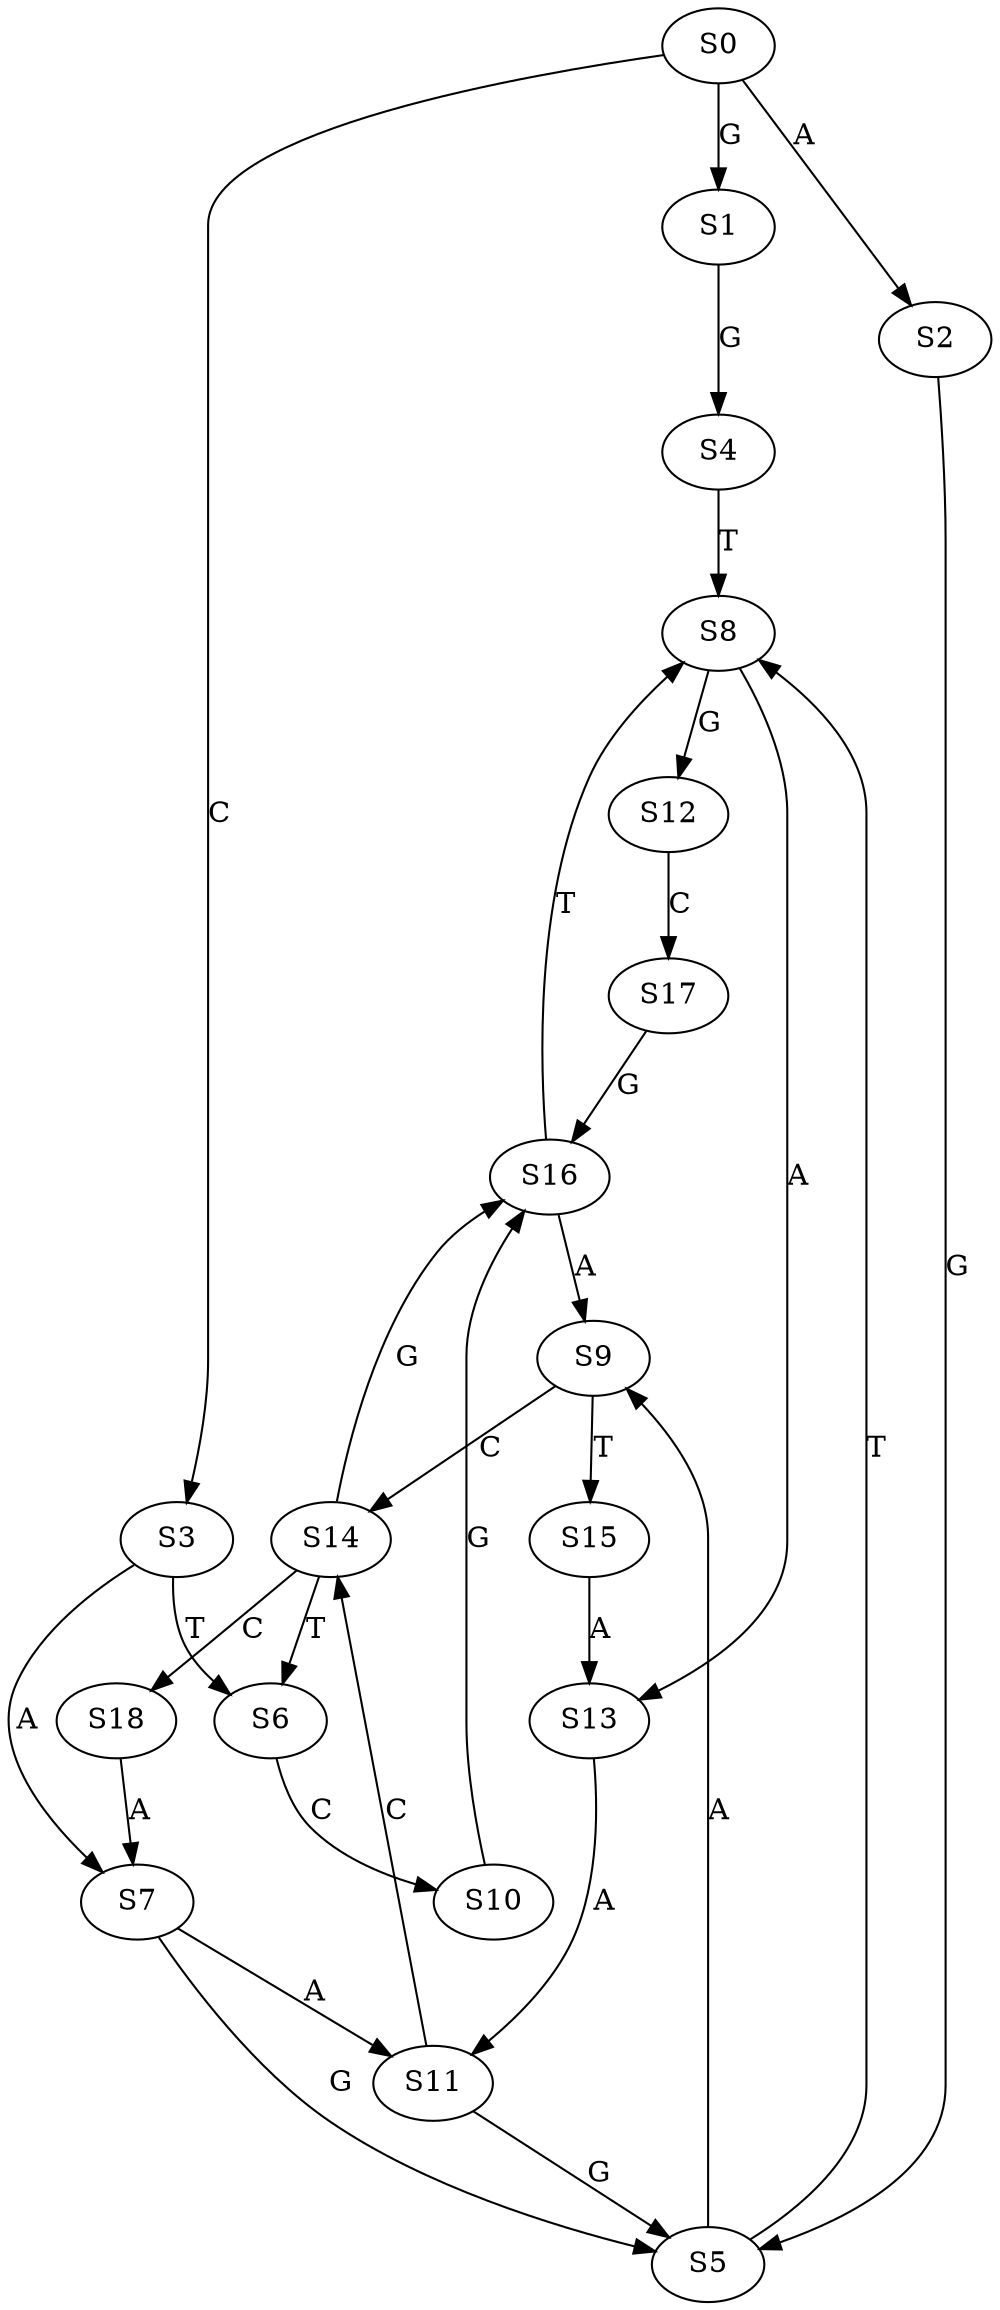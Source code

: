 strict digraph  {
	S0 -> S1 [ label = G ];
	S0 -> S2 [ label = A ];
	S0 -> S3 [ label = C ];
	S1 -> S4 [ label = G ];
	S2 -> S5 [ label = G ];
	S3 -> S6 [ label = T ];
	S3 -> S7 [ label = A ];
	S4 -> S8 [ label = T ];
	S5 -> S8 [ label = T ];
	S5 -> S9 [ label = A ];
	S6 -> S10 [ label = C ];
	S7 -> S5 [ label = G ];
	S7 -> S11 [ label = A ];
	S8 -> S12 [ label = G ];
	S8 -> S13 [ label = A ];
	S9 -> S14 [ label = C ];
	S9 -> S15 [ label = T ];
	S10 -> S16 [ label = G ];
	S11 -> S5 [ label = G ];
	S11 -> S14 [ label = C ];
	S12 -> S17 [ label = C ];
	S13 -> S11 [ label = A ];
	S14 -> S6 [ label = T ];
	S14 -> S16 [ label = G ];
	S14 -> S18 [ label = C ];
	S15 -> S13 [ label = A ];
	S16 -> S9 [ label = A ];
	S16 -> S8 [ label = T ];
	S17 -> S16 [ label = G ];
	S18 -> S7 [ label = A ];
}
